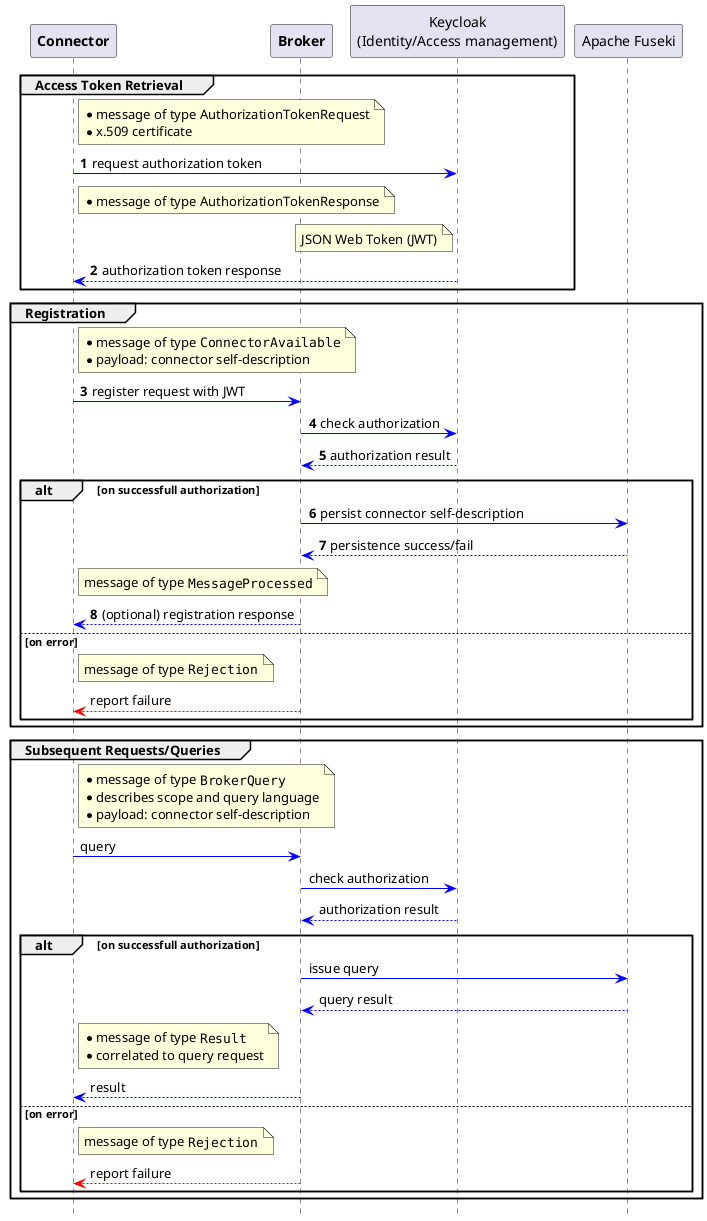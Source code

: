 @startuml
participant "**Connector**" as C
participant "**Broker**" as B
participant "Keycloak\n(Identity/Access management)" as K
participant "Apache Fuseki" as F

autonumber
hide footbox

group Access Token Retrieval
    note right of C: *message of type AuthorizationTokenRequest\n*x.509 certificate
    C -[#blue]> K : request authorization token

    note right of C: *message of type AuthorizationTokenResponse
    note left of K: JSON Web Token (JWT)
    K --[#blue]> C : authorization token response
end

group Registration
    note right of C: *message of type ""ConnectorAvailable""\n*payload: connector self-description
    C -[#blue]> B : register request with JWT

    B -[#blue]> K : check authorization
    K --[#blue]> B : authorization result

    alt on successfull authorization
        B -[#blue]> F : persist connector self-description
        F --[#blue]> B : persistence success/fail


        note right of C: message of type ""MessageProcessed""
        B --[#blue]> C : (optional) registration response

    else on error
        autonumber stop
        note right of C: message of type ""Rejection""
        B --[#red]> C : report failure
    end
end

group Subsequent Requests/Queries
    note right of C: *message of type ""BrokerQuery""\n*describes scope and query language\n*payload: connector self-description
    C -[#blue]> B : query

    B -[#blue]> K : check authorization
    K --[#blue]> B : authorization result

    alt on successfull authorization
        B -[#blue]> F : issue query
        F --[#blue]> B : query result


        note right of C: *message of type ""Result""\n*correlated to query request
        B --[#blue]> C : result

    else on error
        autonumber stop
        note right of C: message of type ""Rejection""
        B --[#red]> C : report failure
    end
end

@enduml
